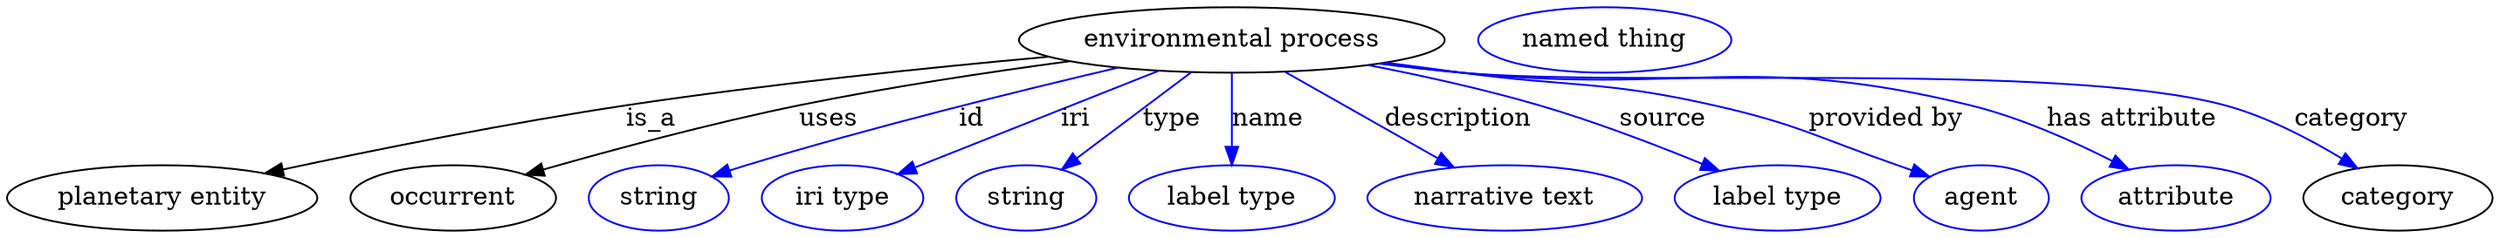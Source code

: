 digraph {
	graph [bb="0,0,1366.1,123"];
	node [label="\N"];
	"environmental process"	 [height=0.5,
		label="environmental process",
		pos="673.14,105",
		width=3.2497];
	"planetary entity"	 [height=0.5,
		pos="85.142,18",
		width=2.3651];
	"environmental process" -> "planetary entity"	 [label=is_a,
		lp="357.14,61.5",
		pos="e,143.81,31.101 571.01,96.157 505.67,89.933 419.19,80.643 343.14,69 278.62,59.122 205.69,44.371 153.88,33.27"];
	occurrent	 [height=0.5,
		pos="245.14,18",
		width=1.5707];
	"environmental process" -> occurrent	 [label=uses,
		lp="451.64,61.5",
		pos="e,288.09,29.754 582.31,93.651 537.76,87.477 483.42,79.044 435.14,69 379.31,57.384 366.21,50.836 311.14,36 306.83,34.839 302.37,33.631 \
297.88,32.415"];
	id	 [color=blue,
		height=0.5,
		label=string,
		pos="358.14,18",
		width=1.0652];
	"environmental process" -> id	 [color=blue,
		label=id,
		lp="523.14,61.5",
		pos="e,387.67,29.634 607.3,90.041 552.93,77.196 473.94,57.406 406.14,36 403.22,35.078 400.22,34.08 397.21,33.041",
		style=solid];
	iri	 [color=blue,
		height=0.5,
		label="iri type",
		pos="459.14,18",
		width=1.2277];
	"environmental process" -> iri	 [color=blue,
		label=iri,
		lp="587.14,61.5",
		pos="e,490.47,30.736 631.63,88.122 593.69,72.7 537.91,50.023 500.14,34.667",
		style=solid];
	type	 [color=blue,
		height=0.5,
		label=string,
		pos="560.14,18",
		width=1.0652];
	"environmental process" -> type	 [color=blue,
		label=type,
		lp="640.14,61.5",
		pos="e,580.23,33.462 650,87.184 632.12,73.413 607.28,54.292 588.25,39.641",
		style=solid];
	name	 [color=blue,
		height=0.5,
		label="label type",
		pos="673.14,18",
		width=1.5707];
	"environmental process" -> name	 [color=blue,
		label=name,
		lp="693.14,61.5",
		pos="e,673.14,36.003 673.14,86.974 673.14,75.192 673.14,59.561 673.14,46.158",
		style=solid];
	description	 [color=blue,
		height=0.5,
		label="narrative text",
		pos="823.14,18",
		width=2.0943];
	"environmental process" -> description	 [color=blue,
		label=description,
		lp="798.14,61.5",
		pos="e,794.36,34.694 703.5,87.394 727.13,73.686 760.07,54.583 785.4,39.89",
		style=solid];
	source	 [color=blue,
		height=0.5,
		label="label type",
		pos="973.14,18",
		width=1.5707];
	"environmental process" -> source	 [color=blue,
		label=source,
		lp="911.64,61.5",
		pos="e,940.01,32.756 750.41,91.441 779.72,85.567 813.23,77.967 843.14,69 873,60.048 905.66,47.224 930.77,36.675",
		style=solid];
	"provided by"	 [color=blue,
		height=0.5,
		label=agent,
		pos="1085.1,18",
		width=1.0291];
	"environmental process" -> "provided by"	 [color=blue,
		label="provided by",
		lp="1033.6,61.5",
		pos="e,1056.5,29.462 758.52,92.628 772.1,90.71 786,88.777 799.14,87 861.75,78.533 878.55,83.055 940.14,69 985.36,58.681 995.53,51.789 \
1039.1,36 1041.7,35.074 1044.3,34.101 1047,33.107",
		style=solid];
	"has attribute"	 [color=blue,
		height=0.5,
		label=attribute,
		pos="1192.1,18",
		width=1.4443];
	"environmental process" -> "has attribute"	 [color=blue,
		label="has attribute",
		lp="1169.1,61.5",
		pos="e,1165.5,33.466 756.06,92.219 770.4,90.276 785.19,88.442 799.14,87 923.62,74.141 958.75,99.432 1080.1,69 1106.9,62.302 1135.1,49.416 \
1156.5,38.273",
		style=solid];
	category	 [height=0.5,
		pos="1314.1,18",
		width=1.4443];
	"environmental process" -> category	 [color=blue,
		label=category,
		lp="1287.1,61.5",
		pos="e,1291.1,34.401 755.01,92.103 769.68,90.136 784.84,88.324 799.14,87 892.38,78.368 1129.9,93.97 1220.1,69 1242.2,62.887 1264.9,50.806 \
1282.4,39.937",
		style=solid];
	"named thing_category"	 [color=blue,
		height=0.5,
		label="named thing",
		pos="878.14,105",
		width=1.9318];
}
